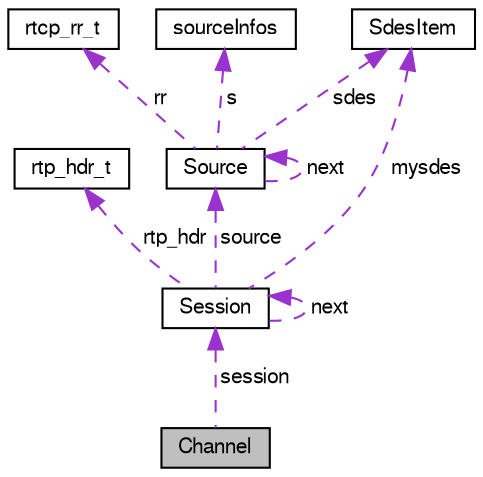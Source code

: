 digraph "Channel"
{
 // LATEX_PDF_SIZE
  bgcolor="transparent";
  edge [fontname="FreeSans",fontsize="10",labelfontname="FreeSans",labelfontsize="10"];
  node [fontname="FreeSans",fontsize="10",shape=record];
  Node1 [label="Channel",height=0.2,width=0.4,color="black", fillcolor="grey75", style="filled", fontcolor="black",tooltip="Channel class."];
  Node2 -> Node1 [dir="back",color="darkorchid3",fontsize="10",style="dashed",label=" session" ,fontname="FreeSans"];
  Node2 [label="Session",height=0.2,width=0.4,color="black",URL="$a02196.html",tooltip="Session class Structure of a RTP session."];
  Node3 -> Node2 [dir="back",color="darkorchid3",fontsize="10",style="dashed",label=" rtp_hdr" ,fontname="FreeSans"];
  Node3 [label="rtp_hdr_t",height=0.2,width=0.4,color="black",URL="$a02132.html",tooltip="RTP data header."];
  Node4 -> Node2 [dir="back",color="darkorchid3",fontsize="10",style="dashed",label=" source" ,fontname="FreeSans"];
  Node4 [label="Source",height=0.2,width=0.4,color="black",URL="$a02200.html",tooltip="Source class Informations on a RTP source."];
  Node5 -> Node4 [dir="back",color="darkorchid3",fontsize="10",style="dashed",label=" rr" ,fontname="FreeSans"];
  Node5 [label="rtcp_rr_t",height=0.2,width=0.4,color="black",URL="$a02140.html",tooltip="Reception report block."];
  Node6 -> Node4 [dir="back",color="darkorchid3",fontsize="10",style="dashed",label=" s" ,fontname="FreeSans"];
  Node6 [label="sourceInfos",height=0.2,width=0.4,color="black",URL="$a02172.html",tooltip="Per-source state information network infos."];
  Node4 -> Node4 [dir="back",color="darkorchid3",fontsize="10",style="dashed",label=" next" ,fontname="FreeSans"];
  Node7 -> Node4 [dir="back",color="darkorchid3",fontsize="10",style="dashed",label=" sdes" ,fontname="FreeSans"];
  Node7 [label="SdesItem",height=0.2,width=0.4,color="black",URL="$a02180.html",tooltip="SDES item."];
  Node2 -> Node2 [dir="back",color="darkorchid3",fontsize="10",style="dashed",label=" next" ,fontname="FreeSans"];
  Node7 -> Node2 [dir="back",color="darkorchid3",fontsize="10",style="dashed",label=" mysdes" ,fontname="FreeSans"];
}
